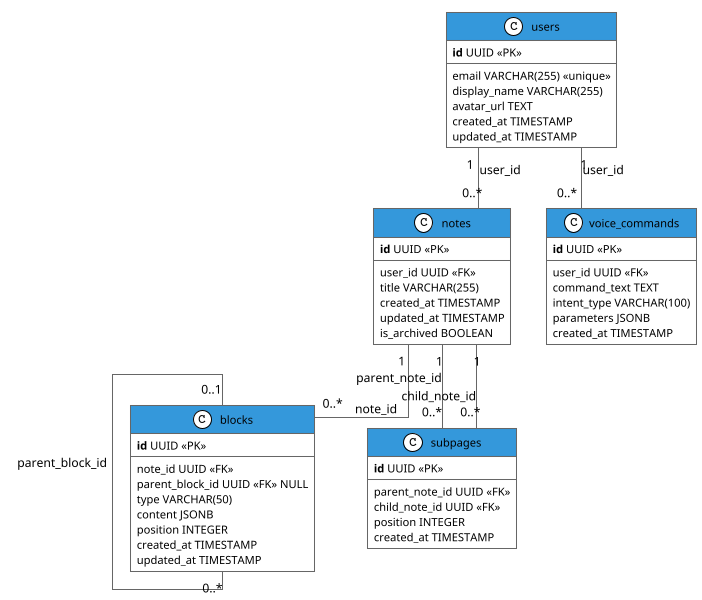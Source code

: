 @startuml SayNote Database Schema
!theme plain

' Force 4:3 aspect ratio
scale 800*600

' SayNote blue color
!define SayNote_BLUE #3498db

' Styling
skinparam linetype ortho
skinparam packageStyle rectangle
skinparam shadowing false
skinparam defaultFontName Arial
skinparam defaultFontSize 12
skinparam roundCorner 0
skinparam ArrowColor #666666
skinparam class {
    BackgroundColor white
    BorderColor #666666
    HeaderBackgroundColor SayNote_BLUE
    HeaderFontColor white
    AttributeFontColor black
    AttributeFontSize 11
    StereotypeFontSize 11
}

' Tables
class "users" as users {
    <b>id</b> UUID <<PK>>
    --
    email VARCHAR(255) <<unique>>
    display_name VARCHAR(255)
    avatar_url TEXT
    created_at TIMESTAMP
    updated_at TIMESTAMP
}

class "notes" as notes {
    <b>id</b> UUID <<PK>>
    --
    user_id UUID <<FK>>
    title VARCHAR(255)
    created_at TIMESTAMP
    updated_at TIMESTAMP
    is_archived BOOLEAN
}

class "blocks" as blocks {
    <b>id</b> UUID <<PK>>
    --
    note_id UUID <<FK>>
    parent_block_id UUID <<FK>> NULL
    type VARCHAR(50)
    content JSONB
    position INTEGER
    created_at TIMESTAMP
    updated_at TIMESTAMP
}

class "subpages" as subpages {
    <b>id</b> UUID <<PK>>
    --
    parent_note_id UUID <<FK>>
    child_note_id UUID <<FK>>
    position INTEGER
    created_at TIMESTAMP
}

class "voice_commands" as voice_commands {
    <b>id</b> UUID <<PK>>
    --
    user_id UUID <<FK>>
    command_text TEXT
    intent_type VARCHAR(100)
    parameters JSONB
    created_at TIMESTAMP
}

' Relationships with foreign key constraints
users "1" -- "0..*" notes : user_id
notes "1" -- "0..*" blocks : note_id
blocks "0..1" -- "0..*" blocks : parent_block_id
notes "1" -- "0..*" subpages : parent_note_id
notes "1" -- "0..*" subpages : child_note_id
users "1" -- "0..*" voice_commands : user_id

@enduml 